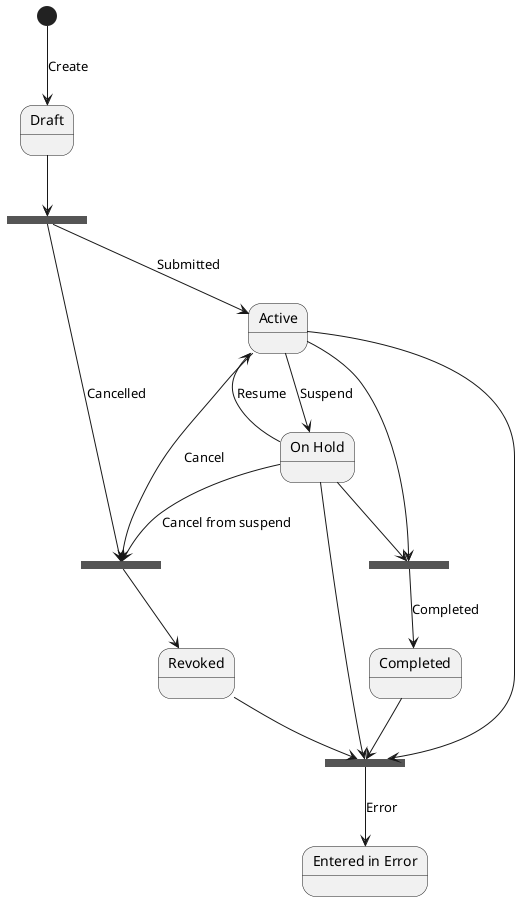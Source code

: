 @startuml
state "Draft" as draft
'draft : ..koncept
state "Active" as active
'active : ..aktivní
state "On Hold" as on_hold
'on_hold : ..pozastaveno
state "Revoked" as revoked
'revoked : ..zrušeno
state "Completed" as completed
'completed : ..dokončeno
state "Entered in Error" as entered_in_error
'entered_in_error : ..zadáno chybně
state fork_state <<fork>>
state join_state1 <<join>>
state join_state2 <<join>>
state join_state3 <<join>>

[*] --> draft : Create

draft --> fork_state
fork_state --> active : Submitted
fork_state --> join_state2 : Cancelled

'draft --> active : Odesláno
active --> on_hold : Suspend
on_hold --> active : Resume

active --> join_state2 : Cancel
on_hold --> join_state2 : Cancel from suspend
join_state2 --> revoked

'draft --> join_state1
active --> join_state1
on_hold --> join_state1
revoked --> join_state1
completed --> join_state1
join_state1 --> entered_in_error : Error

active --> join_state3
on_hold --> join_state3
join_state3 --> completed : Completed

/'
completed --> [*]
revoked --> [*]
entered_in_error --> [*]
'/

@enduml
